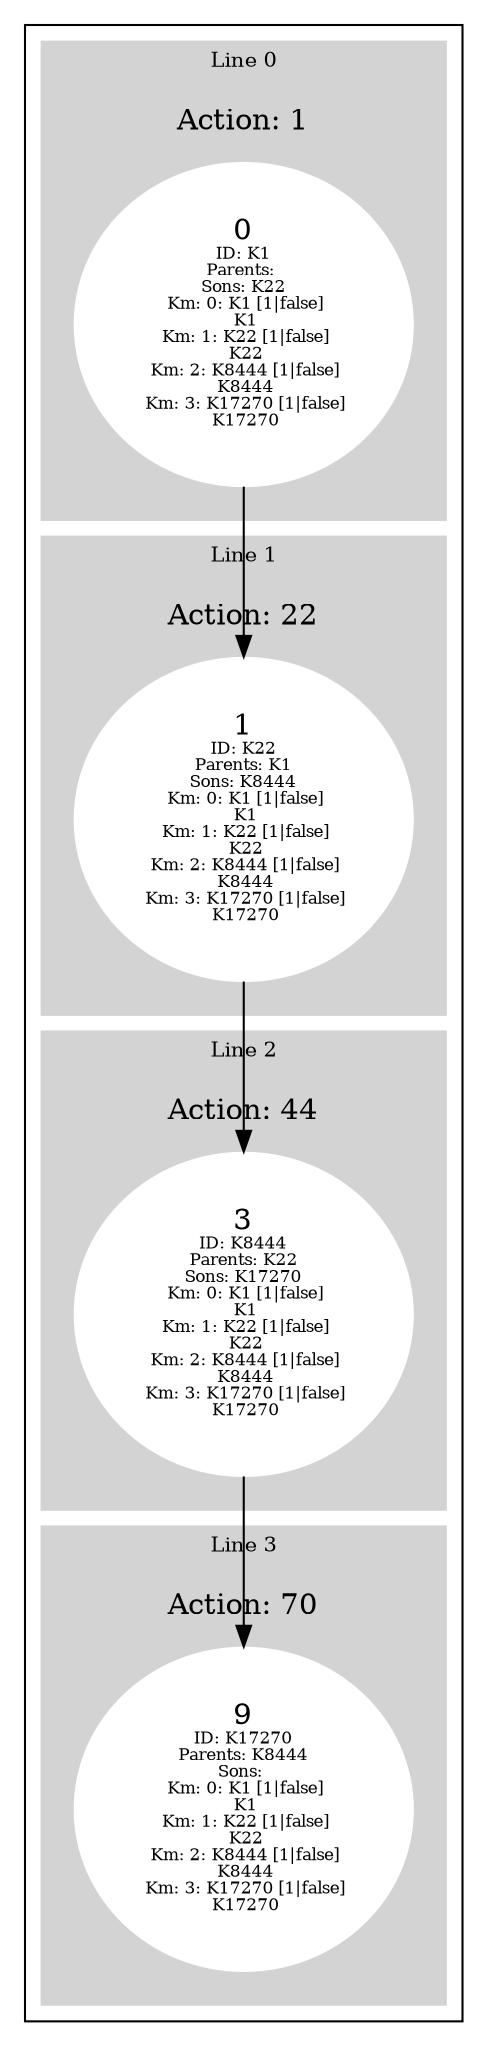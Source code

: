 digraph G {
subgraph cluster_info {
        subgraph cluster_0 {
        style=filled;
        color=lightgrey;
        node [style=filled,color=white];
        subgraph cluster_act_1 {
label = "Action: 1"step_K1 [label=<0<BR /><FONT POINT-SIZE="8">ID: K1</FONT><BR /><FONT POINT-SIZE="8">Parents: </FONT><BR /><FONT POINT-SIZE="8">Sons: K22</FONT><BR /><FONT POINT-SIZE="8"> Km: 0: K1 [1|false]<BR /> K1</FONT><BR /><FONT POINT-SIZE="8"> Km: 1: K22 [1|false]<BR /> K22</FONT><BR /><FONT POINT-SIZE="8"> Km: 2: K8444 [1|false]<BR /> K8444</FONT><BR /><FONT POINT-SIZE="8"> Km: 3: K17270 [1|false]<BR /> K17270</FONT>>]
}

        fontsize="10"
        label = "Line 0";
        }

        subgraph cluster_2 {
        style=filled;
        color=lightgrey;
        node [style=filled,color=white];
        subgraph cluster_act_44 {
label = "Action: 44"step_K8444 [label=<3<BR /><FONT POINT-SIZE="8">ID: K8444</FONT><BR /><FONT POINT-SIZE="8">Parents: K22</FONT><BR /><FONT POINT-SIZE="8">Sons: K17270</FONT><BR /><FONT POINT-SIZE="8"> Km: 0: K1 [1|false]<BR /> K1</FONT><BR /><FONT POINT-SIZE="8"> Km: 1: K22 [1|false]<BR /> K22</FONT><BR /><FONT POINT-SIZE="8"> Km: 2: K8444 [1|false]<BR /> K8444</FONT><BR /><FONT POINT-SIZE="8"> Km: 3: K17270 [1|false]<BR /> K17270</FONT>>]
}

        fontsize="10"
        label = "Line 2";
        }

        subgraph cluster_3 {
        style=filled;
        color=lightgrey;
        node [style=filled,color=white];
        subgraph cluster_act_70 {
label = "Action: 70"step_K17270 [label=<9<BR /><FONT POINT-SIZE="8">ID: K17270</FONT><BR /><FONT POINT-SIZE="8">Parents: K8444</FONT><BR /><FONT POINT-SIZE="8">Sons: </FONT><BR /><FONT POINT-SIZE="8"> Km: 0: K1 [1|false]<BR /> K1</FONT><BR /><FONT POINT-SIZE="8"> Km: 1: K22 [1|false]<BR /> K22</FONT><BR /><FONT POINT-SIZE="8"> Km: 2: K8444 [1|false]<BR /> K8444</FONT><BR /><FONT POINT-SIZE="8"> Km: 3: K17270 [1|false]<BR /> K17270</FONT>>]
}

        fontsize="10"
        label = "Line 3";
        }

        subgraph cluster_1 {
        style=filled;
        color=lightgrey;
        node [style=filled,color=white];
        subgraph cluster_act_22 {
label = "Action: 22"step_K22 [label=<1<BR /><FONT POINT-SIZE="8">ID: K22</FONT><BR /><FONT POINT-SIZE="8">Parents: K1</FONT><BR /><FONT POINT-SIZE="8">Sons: K8444</FONT><BR /><FONT POINT-SIZE="8"> Km: 0: K1 [1|false]<BR /> K1</FONT><BR /><FONT POINT-SIZE="8"> Km: 1: K22 [1|false]<BR /> K22</FONT><BR /><FONT POINT-SIZE="8"> Km: 2: K8444 [1|false]<BR /> K8444</FONT><BR /><FONT POINT-SIZE="8"> Km: 3: K17270 [1|false]<BR /> K17270</FONT>>]
}

        fontsize="10"
        label = "Line 1";
        }
step_K1 -> step_K22; 
step_K22 -> step_K8444; 
step_K8444 -> step_K17270; 
}}